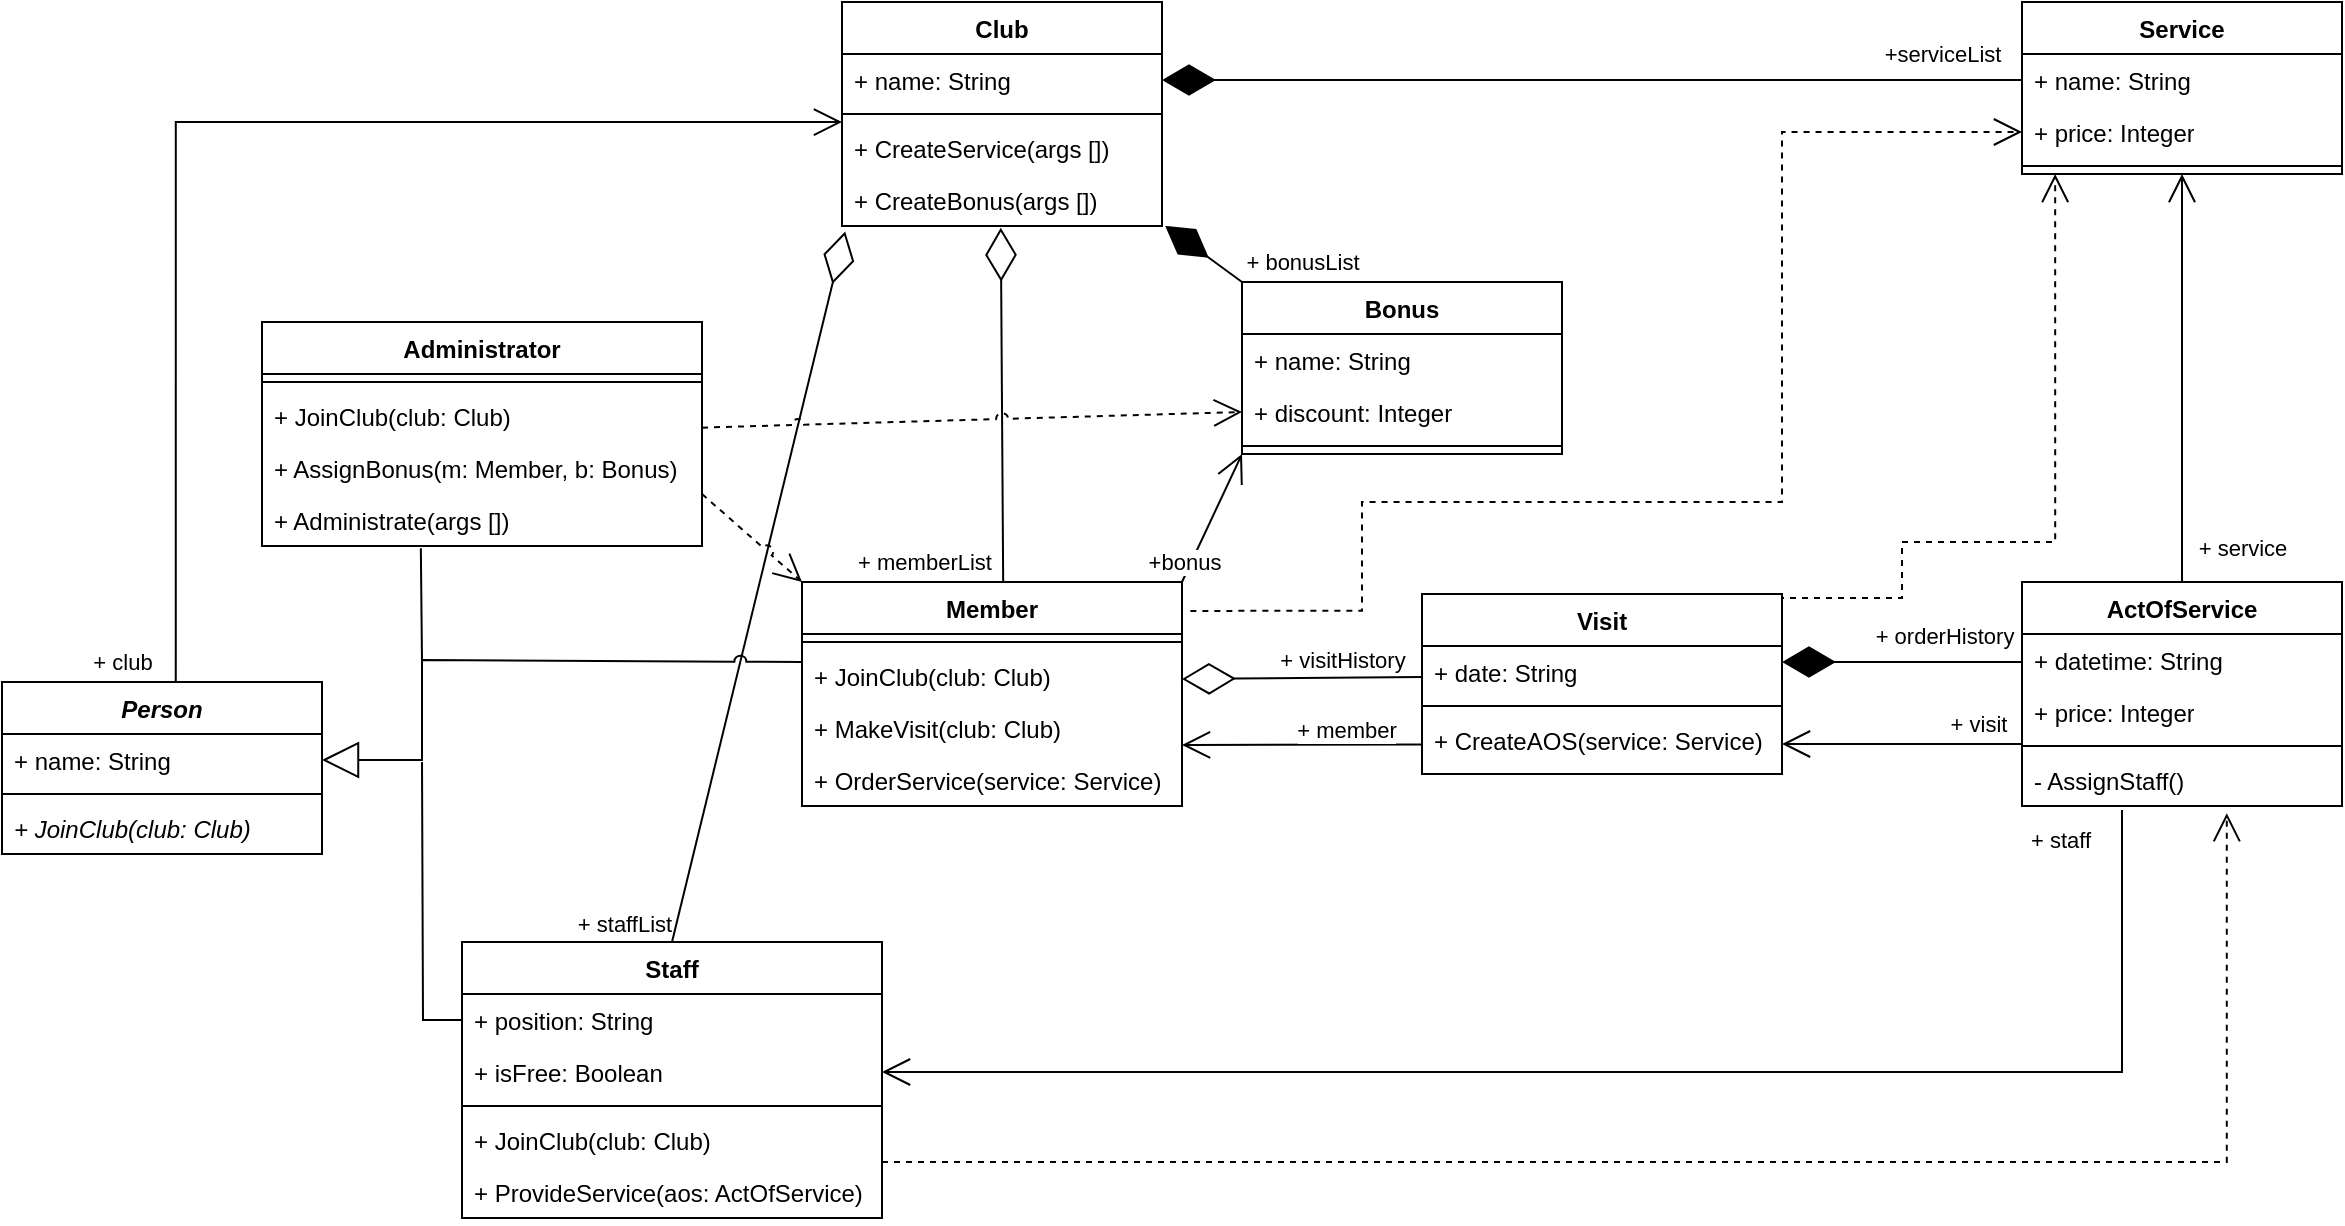 <mxfile version="24.8.4" pages="3">
  <diagram name="Диаграмма классов" id="9R0pFA_rHagokdyUQoL_">
    <mxGraphModel dx="1994" dy="617" grid="1" gridSize="10" guides="1" tooltips="1" connect="1" arrows="1" fold="1" page="1" pageScale="1" pageWidth="827" pageHeight="1169" math="0" shadow="0">
      <root>
        <mxCell id="0" />
        <mxCell id="1" parent="0" />
        <mxCell id="GPboHP2lbTyr-8-YOAkZ-1" value="Member" style="swimlane;fontStyle=1;align=center;verticalAlign=top;childLayout=stackLayout;horizontal=1;startSize=26;horizontalStack=0;resizeParent=1;resizeParentMax=0;resizeLast=0;collapsible=1;marginBottom=0;whiteSpace=wrap;html=1;" parent="1" vertex="1">
          <mxGeometry x="20" y="330" width="190" height="112" as="geometry" />
        </mxCell>
        <mxCell id="GPboHP2lbTyr-8-YOAkZ-3" value="" style="line;strokeWidth=1;fillColor=none;align=left;verticalAlign=middle;spacingTop=-1;spacingLeft=3;spacingRight=3;rotatable=0;labelPosition=right;points=[];portConstraint=eastwest;strokeColor=inherit;" parent="GPboHP2lbTyr-8-YOAkZ-1" vertex="1">
          <mxGeometry y="26" width="190" height="8" as="geometry" />
        </mxCell>
        <mxCell id="GPboHP2lbTyr-8-YOAkZ-4" value="+ JoinClub(club: Club&lt;span style=&quot;background-color: initial;&quot;&gt;)&lt;/span&gt;" style="text;strokeColor=none;fillColor=none;align=left;verticalAlign=top;spacingLeft=4;spacingRight=4;overflow=hidden;rotatable=0;points=[[0,0.5],[1,0.5]];portConstraint=eastwest;whiteSpace=wrap;html=1;" parent="GPboHP2lbTyr-8-YOAkZ-1" vertex="1">
          <mxGeometry y="34" width="190" height="26" as="geometry" />
        </mxCell>
        <mxCell id="EEQmg-H-sVEe2iOd3B1p-10" value="+ MakeVisit(club: Club&lt;span style=&quot;background-color: initial;&quot;&gt;)&lt;/span&gt;" style="text;strokeColor=none;fillColor=none;align=left;verticalAlign=top;spacingLeft=4;spacingRight=4;overflow=hidden;rotatable=0;points=[[0,0.5],[1,0.5]];portConstraint=eastwest;whiteSpace=wrap;html=1;" parent="GPboHP2lbTyr-8-YOAkZ-1" vertex="1">
          <mxGeometry y="60" width="190" height="26" as="geometry" />
        </mxCell>
        <mxCell id="wYMSdKGh9l-tJPNO8r0--2" value="+ OrderService(service: Service&lt;span style=&quot;background-color: initial;&quot;&gt;)&lt;/span&gt;" style="text;strokeColor=none;fillColor=none;align=left;verticalAlign=top;spacingLeft=4;spacingRight=4;overflow=hidden;rotatable=0;points=[[0,0.5],[1,0.5]];portConstraint=eastwest;whiteSpace=wrap;html=1;" parent="GPboHP2lbTyr-8-YOAkZ-1" vertex="1">
          <mxGeometry y="86" width="190" height="26" as="geometry" />
        </mxCell>
        <mxCell id="GPboHP2lbTyr-8-YOAkZ-5" value="Club" style="swimlane;fontStyle=1;align=center;verticalAlign=top;childLayout=stackLayout;horizontal=1;startSize=26;horizontalStack=0;resizeParent=1;resizeParentMax=0;resizeLast=0;collapsible=1;marginBottom=0;whiteSpace=wrap;html=1;" parent="1" vertex="1">
          <mxGeometry x="40" y="40" width="160" height="112" as="geometry" />
        </mxCell>
        <mxCell id="GPboHP2lbTyr-8-YOAkZ-6" value="+ name: String" style="text;strokeColor=none;fillColor=none;align=left;verticalAlign=top;spacingLeft=4;spacingRight=4;overflow=hidden;rotatable=0;points=[[0,0.5],[1,0.5]];portConstraint=eastwest;whiteSpace=wrap;html=1;" parent="GPboHP2lbTyr-8-YOAkZ-5" vertex="1">
          <mxGeometry y="26" width="160" height="26" as="geometry" />
        </mxCell>
        <mxCell id="GPboHP2lbTyr-8-YOAkZ-7" value="" style="line;strokeWidth=1;fillColor=none;align=left;verticalAlign=middle;spacingTop=-1;spacingLeft=3;spacingRight=3;rotatable=0;labelPosition=right;points=[];portConstraint=eastwest;strokeColor=inherit;" parent="GPboHP2lbTyr-8-YOAkZ-5" vertex="1">
          <mxGeometry y="52" width="160" height="8" as="geometry" />
        </mxCell>
        <mxCell id="GPboHP2lbTyr-8-YOAkZ-8" value="+ CreateService(args [])" style="text;strokeColor=none;fillColor=none;align=left;verticalAlign=top;spacingLeft=4;spacingRight=4;overflow=hidden;rotatable=0;points=[[0,0.5],[1,0.5]];portConstraint=eastwest;whiteSpace=wrap;html=1;" parent="GPboHP2lbTyr-8-YOAkZ-5" vertex="1">
          <mxGeometry y="60" width="160" height="26" as="geometry" />
        </mxCell>
        <mxCell id="EEQmg-H-sVEe2iOd3B1p-8" value="+ CreateBonus(args [])" style="text;strokeColor=none;fillColor=none;align=left;verticalAlign=top;spacingLeft=4;spacingRight=4;overflow=hidden;rotatable=0;points=[[0,0.5],[1,0.5]];portConstraint=eastwest;whiteSpace=wrap;html=1;" parent="GPboHP2lbTyr-8-YOAkZ-5" vertex="1">
          <mxGeometry y="86" width="160" height="26" as="geometry" />
        </mxCell>
        <mxCell id="GPboHP2lbTyr-8-YOAkZ-9" value="Service" style="swimlane;fontStyle=1;align=center;verticalAlign=top;childLayout=stackLayout;horizontal=1;startSize=26;horizontalStack=0;resizeParent=1;resizeParentMax=0;resizeLast=0;collapsible=1;marginBottom=0;whiteSpace=wrap;html=1;" parent="1" vertex="1">
          <mxGeometry x="630" y="40" width="160" height="86" as="geometry" />
        </mxCell>
        <mxCell id="GPboHP2lbTyr-8-YOAkZ-10" value="+ name: String" style="text;strokeColor=none;fillColor=none;align=left;verticalAlign=top;spacingLeft=4;spacingRight=4;overflow=hidden;rotatable=0;points=[[0,0.5],[1,0.5]];portConstraint=eastwest;whiteSpace=wrap;html=1;" parent="GPboHP2lbTyr-8-YOAkZ-9" vertex="1">
          <mxGeometry y="26" width="160" height="26" as="geometry" />
        </mxCell>
        <mxCell id="anZbdZe2C1OOOSChNJ_c-10" value="+ price: Integer" style="text;strokeColor=none;fillColor=none;align=left;verticalAlign=top;spacingLeft=4;spacingRight=4;overflow=hidden;rotatable=0;points=[[0,0.5],[1,0.5]];portConstraint=eastwest;whiteSpace=wrap;html=1;" parent="GPboHP2lbTyr-8-YOAkZ-9" vertex="1">
          <mxGeometry y="52" width="160" height="26" as="geometry" />
        </mxCell>
        <mxCell id="GPboHP2lbTyr-8-YOAkZ-11" value="" style="line;strokeWidth=1;fillColor=none;align=left;verticalAlign=middle;spacingTop=-1;spacingLeft=3;spacingRight=3;rotatable=0;labelPosition=right;points=[];portConstraint=eastwest;strokeColor=inherit;" parent="GPboHP2lbTyr-8-YOAkZ-9" vertex="1">
          <mxGeometry y="78" width="160" height="8" as="geometry" />
        </mxCell>
        <mxCell id="GPboHP2lbTyr-8-YOAkZ-13" value="Bonus" style="swimlane;fontStyle=1;align=center;verticalAlign=top;childLayout=stackLayout;horizontal=1;startSize=26;horizontalStack=0;resizeParent=1;resizeParentMax=0;resizeLast=0;collapsible=1;marginBottom=0;whiteSpace=wrap;html=1;" parent="1" vertex="1">
          <mxGeometry x="240" y="180" width="160" height="86" as="geometry" />
        </mxCell>
        <mxCell id="GPboHP2lbTyr-8-YOAkZ-14" value="+ name: String" style="text;strokeColor=none;fillColor=none;align=left;verticalAlign=top;spacingLeft=4;spacingRight=4;overflow=hidden;rotatable=0;points=[[0,0.5],[1,0.5]];portConstraint=eastwest;whiteSpace=wrap;html=1;" parent="GPboHP2lbTyr-8-YOAkZ-13" vertex="1">
          <mxGeometry y="26" width="160" height="26" as="geometry" />
        </mxCell>
        <mxCell id="GPboHP2lbTyr-8-YOAkZ-21" value="+ discount: Integer" style="text;strokeColor=none;fillColor=none;align=left;verticalAlign=top;spacingLeft=4;spacingRight=4;overflow=hidden;rotatable=0;points=[[0,0.5],[1,0.5]];portConstraint=eastwest;whiteSpace=wrap;html=1;" parent="GPboHP2lbTyr-8-YOAkZ-13" vertex="1">
          <mxGeometry y="52" width="160" height="26" as="geometry" />
        </mxCell>
        <mxCell id="GPboHP2lbTyr-8-YOAkZ-15" value="" style="line;strokeWidth=1;fillColor=none;align=left;verticalAlign=middle;spacingTop=-1;spacingLeft=3;spacingRight=3;rotatable=0;labelPosition=right;points=[];portConstraint=eastwest;strokeColor=inherit;" parent="GPboHP2lbTyr-8-YOAkZ-13" vertex="1">
          <mxGeometry y="78" width="160" height="8" as="geometry" />
        </mxCell>
        <mxCell id="GPboHP2lbTyr-8-YOAkZ-17" value="Visit" style="swimlane;fontStyle=1;align=center;verticalAlign=top;childLayout=stackLayout;horizontal=1;startSize=26;horizontalStack=0;resizeParent=1;resizeParentMax=0;resizeLast=0;collapsible=1;marginBottom=0;whiteSpace=wrap;html=1;" parent="1" vertex="1">
          <mxGeometry x="330" y="336" width="180" height="90" as="geometry" />
        </mxCell>
        <mxCell id="GPboHP2lbTyr-8-YOAkZ-18" value="+ date: String" style="text;strokeColor=none;fillColor=none;align=left;verticalAlign=top;spacingLeft=4;spacingRight=4;overflow=hidden;rotatable=0;points=[[0,0.5],[1,0.5]];portConstraint=eastwest;whiteSpace=wrap;html=1;" parent="GPboHP2lbTyr-8-YOAkZ-17" vertex="1">
          <mxGeometry y="26" width="180" height="26" as="geometry" />
        </mxCell>
        <mxCell id="GPboHP2lbTyr-8-YOAkZ-19" value="" style="line;strokeWidth=1;fillColor=none;align=left;verticalAlign=middle;spacingTop=-1;spacingLeft=3;spacingRight=3;rotatable=0;labelPosition=right;points=[];portConstraint=eastwest;strokeColor=inherit;" parent="GPboHP2lbTyr-8-YOAkZ-17" vertex="1">
          <mxGeometry y="52" width="180" height="8" as="geometry" />
        </mxCell>
        <mxCell id="GPboHP2lbTyr-8-YOAkZ-20" value="+ CreateAOS(service: Service)" style="text;strokeColor=none;fillColor=none;align=left;verticalAlign=top;spacingLeft=4;spacingRight=4;overflow=hidden;rotatable=0;points=[[0,0.5],[1,0.5]];portConstraint=eastwest;whiteSpace=wrap;html=1;" parent="GPboHP2lbTyr-8-YOAkZ-17" vertex="1">
          <mxGeometry y="60" width="180" height="30" as="geometry" />
        </mxCell>
        <mxCell id="GPboHP2lbTyr-8-YOAkZ-22" value="Staff" style="swimlane;fontStyle=1;align=center;verticalAlign=top;childLayout=stackLayout;horizontal=1;startSize=26;horizontalStack=0;resizeParent=1;resizeParentMax=0;resizeLast=0;collapsible=1;marginBottom=0;whiteSpace=wrap;html=1;" parent="1" vertex="1">
          <mxGeometry x="-150" y="510" width="210" height="138" as="geometry" />
        </mxCell>
        <mxCell id="GPboHP2lbTyr-8-YOAkZ-23" value="+ position: String" style="text;strokeColor=none;fillColor=none;align=left;verticalAlign=top;spacingLeft=4;spacingRight=4;overflow=hidden;rotatable=0;points=[[0,0.5],[1,0.5]];portConstraint=eastwest;whiteSpace=wrap;html=1;" parent="GPboHP2lbTyr-8-YOAkZ-22" vertex="1">
          <mxGeometry y="26" width="210" height="26" as="geometry" />
        </mxCell>
        <mxCell id="GPboHP2lbTyr-8-YOAkZ-25" value="+ isFree: Boolean" style="text;strokeColor=none;fillColor=none;align=left;verticalAlign=top;spacingLeft=4;spacingRight=4;overflow=hidden;rotatable=0;points=[[0,0.5],[1,0.5]];portConstraint=eastwest;whiteSpace=wrap;html=1;" parent="GPboHP2lbTyr-8-YOAkZ-22" vertex="1">
          <mxGeometry y="52" width="210" height="26" as="geometry" />
        </mxCell>
        <mxCell id="GPboHP2lbTyr-8-YOAkZ-24" value="" style="line;strokeWidth=1;fillColor=none;align=left;verticalAlign=middle;spacingTop=-1;spacingLeft=3;spacingRight=3;rotatable=0;labelPosition=right;points=[];portConstraint=eastwest;strokeColor=inherit;" parent="GPboHP2lbTyr-8-YOAkZ-22" vertex="1">
          <mxGeometry y="78" width="210" height="8" as="geometry" />
        </mxCell>
        <mxCell id="i7V-vdGSqdcXj_ipHPfb-1" value="+ JoinClub(club: Club&lt;span style=&quot;background-color: initial;&quot;&gt;)&lt;/span&gt;" style="text;strokeColor=none;fillColor=none;align=left;verticalAlign=top;spacingLeft=4;spacingRight=4;overflow=hidden;rotatable=0;points=[[0,0.5],[1,0.5]];portConstraint=eastwest;whiteSpace=wrap;html=1;" parent="GPboHP2lbTyr-8-YOAkZ-22" vertex="1">
          <mxGeometry y="86" width="210" height="26" as="geometry" />
        </mxCell>
        <mxCell id="ENwma4647ypsgETE-1rp-1" value="+ ProvideService(aos: ActOfService&lt;span style=&quot;background-color: initial;&quot;&gt;)&lt;/span&gt;" style="text;strokeColor=none;fillColor=none;align=left;verticalAlign=top;spacingLeft=4;spacingRight=4;overflow=hidden;rotatable=0;points=[[0,0.5],[1,0.5]];portConstraint=eastwest;whiteSpace=wrap;html=1;" parent="GPboHP2lbTyr-8-YOAkZ-22" vertex="1">
          <mxGeometry y="112" width="210" height="26" as="geometry" />
        </mxCell>
        <mxCell id="GPboHP2lbTyr-8-YOAkZ-26" value="ActOfService" style="swimlane;fontStyle=1;align=center;verticalAlign=top;childLayout=stackLayout;horizontal=1;startSize=26;horizontalStack=0;resizeParent=1;resizeParentMax=0;resizeLast=0;collapsible=1;marginBottom=0;whiteSpace=wrap;html=1;" parent="1" vertex="1">
          <mxGeometry x="630" y="330" width="160" height="112" as="geometry" />
        </mxCell>
        <mxCell id="GPboHP2lbTyr-8-YOAkZ-27" value="+ datetime: String" style="text;strokeColor=none;fillColor=none;align=left;verticalAlign=top;spacingLeft=4;spacingRight=4;overflow=hidden;rotatable=0;points=[[0,0.5],[1,0.5]];portConstraint=eastwest;whiteSpace=wrap;html=1;" parent="GPboHP2lbTyr-8-YOAkZ-26" vertex="1">
          <mxGeometry y="26" width="160" height="26" as="geometry" />
        </mxCell>
        <mxCell id="Ch8ZuoO2aM_oXt6lmBcs-1" value="+ price: Integer" style="text;strokeColor=none;fillColor=none;align=left;verticalAlign=top;spacingLeft=4;spacingRight=4;overflow=hidden;rotatable=0;points=[[0,0.5],[1,0.5]];portConstraint=eastwest;whiteSpace=wrap;html=1;" parent="GPboHP2lbTyr-8-YOAkZ-26" vertex="1">
          <mxGeometry y="52" width="160" height="26" as="geometry" />
        </mxCell>
        <mxCell id="GPboHP2lbTyr-8-YOAkZ-28" value="" style="line;strokeWidth=1;fillColor=none;align=left;verticalAlign=middle;spacingTop=-1;spacingLeft=3;spacingRight=3;rotatable=0;labelPosition=right;points=[];portConstraint=eastwest;strokeColor=inherit;" parent="GPboHP2lbTyr-8-YOAkZ-26" vertex="1">
          <mxGeometry y="78" width="160" height="8" as="geometry" />
        </mxCell>
        <mxCell id="GPboHP2lbTyr-8-YOAkZ-29" value="- AssignStaff()" style="text;strokeColor=none;fillColor=none;align=left;verticalAlign=top;spacingLeft=4;spacingRight=4;overflow=hidden;rotatable=0;points=[[0,0.5],[1,0.5]];portConstraint=eastwest;whiteSpace=wrap;html=1;" parent="GPboHP2lbTyr-8-YOAkZ-26" vertex="1">
          <mxGeometry y="86" width="160" height="26" as="geometry" />
        </mxCell>
        <mxCell id="anZbdZe2C1OOOSChNJ_c-1" value="" style="endArrow=diamondThin;endFill=1;endSize=24;html=1;rounded=0;entryX=1;entryY=0.5;entryDx=0;entryDy=0;exitX=0;exitY=0.5;exitDx=0;exitDy=0;" parent="1" source="GPboHP2lbTyr-8-YOAkZ-10" target="GPboHP2lbTyr-8-YOAkZ-6" edge="1">
          <mxGeometry width="160" relative="1" as="geometry">
            <mxPoint x="330" y="190" as="sourcePoint" />
            <mxPoint x="490" y="190" as="targetPoint" />
          </mxGeometry>
        </mxCell>
        <mxCell id="PfbDEPmkfzZQk4ngDVxS-3" value="+serviceList" style="edgeLabel;html=1;align=center;verticalAlign=middle;resizable=0;points=[];" parent="anZbdZe2C1OOOSChNJ_c-1" vertex="1" connectable="0">
          <mxGeometry x="-0.75" y="2" relative="1" as="geometry">
            <mxPoint x="14" y="-15" as="offset" />
          </mxGeometry>
        </mxCell>
        <mxCell id="anZbdZe2C1OOOSChNJ_c-2" value="" style="endArrow=diamondThin;endFill=1;endSize=24;html=1;rounded=0;exitX=0;exitY=0;exitDx=0;exitDy=0;entryX=1.01;entryY=0.998;entryDx=0;entryDy=0;entryPerimeter=0;" parent="1" source="GPboHP2lbTyr-8-YOAkZ-13" target="EEQmg-H-sVEe2iOd3B1p-8" edge="1">
          <mxGeometry width="160" relative="1" as="geometry">
            <mxPoint x="330" y="290" as="sourcePoint" />
            <mxPoint x="240" y="140" as="targetPoint" />
          </mxGeometry>
        </mxCell>
        <mxCell id="PfbDEPmkfzZQk4ngDVxS-2" value="+ bonusList" style="edgeLabel;html=1;align=center;verticalAlign=middle;resizable=0;points=[];" parent="anZbdZe2C1OOOSChNJ_c-2" vertex="1" connectable="0">
          <mxGeometry x="-0.539" relative="1" as="geometry">
            <mxPoint x="39" y="-4" as="offset" />
          </mxGeometry>
        </mxCell>
        <mxCell id="anZbdZe2C1OOOSChNJ_c-5" value="" style="endArrow=diamondThin;endFill=0;endSize=24;html=1;rounded=0;exitX=0;exitY=0.5;exitDx=0;exitDy=0;entryX=1;entryY=0.231;entryDx=0;entryDy=0;entryPerimeter=0;" parent="1" edge="1">
          <mxGeometry width="160" relative="1" as="geometry">
            <mxPoint x="330" y="377.5" as="sourcePoint" />
            <mxPoint x="210" y="378.506" as="targetPoint" />
          </mxGeometry>
        </mxCell>
        <mxCell id="PfbDEPmkfzZQk4ngDVxS-6" value="+ visitHistory" style="edgeLabel;html=1;align=center;verticalAlign=middle;resizable=0;points=[];" parent="anZbdZe2C1OOOSChNJ_c-5" vertex="1" connectable="0">
          <mxGeometry x="-0.791" relative="1" as="geometry">
            <mxPoint x="-28" y="-9" as="offset" />
          </mxGeometry>
        </mxCell>
        <mxCell id="anZbdZe2C1OOOSChNJ_c-6" value="" style="endArrow=diamondThin;endFill=1;endSize=24;html=1;rounded=0;entryX=1;entryY=0.5;entryDx=0;entryDy=0;exitX=0;exitY=0.5;exitDx=0;exitDy=0;" parent="1" edge="1">
          <mxGeometry width="160" relative="1" as="geometry">
            <mxPoint x="630" y="370" as="sourcePoint" />
            <mxPoint x="510" y="370" as="targetPoint" />
          </mxGeometry>
        </mxCell>
        <mxCell id="PfbDEPmkfzZQk4ngDVxS-7" value="+ orderHistory" style="edgeLabel;html=1;align=center;verticalAlign=middle;resizable=0;points=[];" parent="anZbdZe2C1OOOSChNJ_c-6" vertex="1" connectable="0">
          <mxGeometry x="-0.54" y="-2" relative="1" as="geometry">
            <mxPoint x="-12" y="-11" as="offset" />
          </mxGeometry>
        </mxCell>
        <mxCell id="anZbdZe2C1OOOSChNJ_c-7" value="" style="endArrow=open;endFill=1;endSize=12;html=1;rounded=0;exitX=1;exitY=0;exitDx=0;exitDy=0;entryX=0;entryY=1;entryDx=0;entryDy=0;" parent="1" source="GPboHP2lbTyr-8-YOAkZ-1" target="GPboHP2lbTyr-8-YOAkZ-13" edge="1">
          <mxGeometry width="160" relative="1" as="geometry">
            <mxPoint x="480" y="190" as="sourcePoint" />
            <mxPoint x="238.88" y="293.196" as="targetPoint" />
          </mxGeometry>
        </mxCell>
        <mxCell id="pH0ACXmLVvJExBdWY9iV-2" value="+bonus" style="edgeLabel;html=1;align=center;verticalAlign=middle;resizable=0;points=[];" parent="anZbdZe2C1OOOSChNJ_c-7" vertex="1" connectable="0">
          <mxGeometry x="-0.484" y="-1" relative="1" as="geometry">
            <mxPoint x="-8" y="6" as="offset" />
          </mxGeometry>
        </mxCell>
        <mxCell id="anZbdZe2C1OOOSChNJ_c-8" value="" style="endArrow=open;endFill=1;endSize=12;html=1;rounded=0;entryX=0.5;entryY=1;entryDx=0;entryDy=0;exitX=0.5;exitY=0;exitDx=0;exitDy=0;" parent="1" source="GPboHP2lbTyr-8-YOAkZ-26" target="GPboHP2lbTyr-8-YOAkZ-9" edge="1">
          <mxGeometry width="160" relative="1" as="geometry">
            <mxPoint x="580" y="250" as="sourcePoint" />
            <mxPoint x="710" y="150.388" as="targetPoint" />
          </mxGeometry>
        </mxCell>
        <mxCell id="pH0ACXmLVvJExBdWY9iV-1" value="+ service" style="edgeLabel;html=1;align=center;verticalAlign=middle;resizable=0;points=[];" parent="anZbdZe2C1OOOSChNJ_c-8" vertex="1" connectable="0">
          <mxGeometry x="-0.821" y="-1" relative="1" as="geometry">
            <mxPoint x="29" y="1" as="offset" />
          </mxGeometry>
        </mxCell>
        <mxCell id="anZbdZe2C1OOOSChNJ_c-9" value="" style="endArrow=open;endFill=1;endSize=12;html=1;rounded=0;edgeStyle=orthogonalEdgeStyle;entryX=1;entryY=0.5;entryDx=0;entryDy=0;" parent="1" target="GPboHP2lbTyr-8-YOAkZ-25" edge="1">
          <mxGeometry width="160" relative="1" as="geometry">
            <mxPoint x="680" y="444" as="sourcePoint" />
            <mxPoint x="160" y="560" as="targetPoint" />
            <Array as="points">
              <mxPoint x="680" y="444" />
              <mxPoint x="680" y="575" />
            </Array>
          </mxGeometry>
        </mxCell>
        <mxCell id="pH0ACXmLVvJExBdWY9iV-3" value="+ staff" style="edgeLabel;html=1;align=center;verticalAlign=middle;resizable=0;points=[];" parent="anZbdZe2C1OOOSChNJ_c-9" vertex="1" connectable="0">
          <mxGeometry x="-0.925" relative="1" as="geometry">
            <mxPoint x="-31" y="-13" as="offset" />
          </mxGeometry>
        </mxCell>
        <mxCell id="HA3kNhzcuAA2cJxyz726-1" value="&lt;i&gt;Person&lt;/i&gt;" style="swimlane;fontStyle=1;align=center;verticalAlign=top;childLayout=stackLayout;horizontal=1;startSize=26;horizontalStack=0;resizeParent=1;resizeParentMax=0;resizeLast=0;collapsible=1;marginBottom=0;whiteSpace=wrap;html=1;" parent="1" vertex="1">
          <mxGeometry x="-380" y="380" width="160" height="86" as="geometry" />
        </mxCell>
        <mxCell id="HA3kNhzcuAA2cJxyz726-2" value="+ name: String" style="text;strokeColor=none;fillColor=none;align=left;verticalAlign=top;spacingLeft=4;spacingRight=4;overflow=hidden;rotatable=0;points=[[0,0.5],[1,0.5]];portConstraint=eastwest;whiteSpace=wrap;html=1;" parent="HA3kNhzcuAA2cJxyz726-1" vertex="1">
          <mxGeometry y="26" width="160" height="26" as="geometry" />
        </mxCell>
        <mxCell id="HA3kNhzcuAA2cJxyz726-13" value="" style="line;strokeWidth=1;fillColor=none;align=left;verticalAlign=middle;spacingTop=-1;spacingLeft=3;spacingRight=3;rotatable=0;labelPosition=right;points=[];portConstraint=eastwest;strokeColor=inherit;" parent="HA3kNhzcuAA2cJxyz726-1" vertex="1">
          <mxGeometry y="52" width="160" height="8" as="geometry" />
        </mxCell>
        <mxCell id="HA3kNhzcuAA2cJxyz726-4" value="&lt;i&gt;+ JoinClub(club: Club&lt;span style=&quot;background-color: initial;&quot;&gt;)&lt;/span&gt;&lt;/i&gt;" style="text;strokeColor=none;fillColor=none;align=left;verticalAlign=top;spacingLeft=4;spacingRight=4;overflow=hidden;rotatable=0;points=[[0,0.5],[1,0.5]];portConstraint=eastwest;whiteSpace=wrap;html=1;" parent="HA3kNhzcuAA2cJxyz726-1" vertex="1">
          <mxGeometry y="60" width="160" height="26" as="geometry" />
        </mxCell>
        <mxCell id="EEQmg-H-sVEe2iOd3B1p-2" value="" style="endArrow=diamondThin;endFill=0;endSize=24;html=1;rounded=0;exitX=0.5;exitY=0;exitDx=0;exitDy=0;entryX=0.01;entryY=1.106;entryDx=0;entryDy=0;entryPerimeter=0;jumpStyle=arc;" parent="1" source="GPboHP2lbTyr-8-YOAkZ-22" target="EEQmg-H-sVEe2iOd3B1p-8" edge="1">
          <mxGeometry width="160" relative="1" as="geometry">
            <mxPoint x="-160" y="420" as="sourcePoint" />
            <mxPoint y="220" as="targetPoint" />
          </mxGeometry>
        </mxCell>
        <mxCell id="PfbDEPmkfzZQk4ngDVxS-5" value="+ staffList" style="edgeLabel;html=1;align=center;verticalAlign=middle;resizable=0;points=[];" parent="EEQmg-H-sVEe2iOd3B1p-2" vertex="1" connectable="0">
          <mxGeometry x="-0.944" relative="1" as="geometry">
            <mxPoint x="-27" as="offset" />
          </mxGeometry>
        </mxCell>
        <mxCell id="EEQmg-H-sVEe2iOd3B1p-6" value="" style="endArrow=block;endSize=16;endFill=0;html=1;rounded=0;entryX=1;entryY=0.5;entryDx=0;entryDy=0;edgeStyle=orthogonalEdgeStyle;jumpStyle=arc;" parent="1" target="HA3kNhzcuAA2cJxyz726-2" edge="1">
          <mxGeometry width="160" relative="1" as="geometry">
            <mxPoint x="20" y="370" as="sourcePoint" />
            <mxPoint x="190" y="420" as="targetPoint" />
            <Array as="points">
              <mxPoint x="-170" y="369" />
              <mxPoint x="-170" y="419" />
            </Array>
          </mxGeometry>
        </mxCell>
        <mxCell id="EEQmg-H-sVEe2iOd3B1p-7" value="" style="endArrow=none;endSize=16;endFill=0;html=1;rounded=0;exitX=0;exitY=0.5;exitDx=0;exitDy=0;edgeStyle=orthogonalEdgeStyle;" parent="1" source="GPboHP2lbTyr-8-YOAkZ-23" edge="1">
          <mxGeometry width="160" relative="1" as="geometry">
            <mxPoint x="-400" y="530" as="sourcePoint" />
            <mxPoint x="-170" y="420" as="targetPoint" />
          </mxGeometry>
        </mxCell>
        <mxCell id="CkP7j7leaXPX4D-TEup--1" value="" style="endArrow=open;endSize=12;dashed=1;html=1;rounded=0;entryX=0;entryY=0.5;entryDx=0;entryDy=0;exitX=1.022;exitY=0.129;exitDx=0;exitDy=0;exitPerimeter=0;edgeStyle=orthogonalEdgeStyle;jumpStyle=arc;" parent="1" source="GPboHP2lbTyr-8-YOAkZ-1" target="anZbdZe2C1OOOSChNJ_c-10" edge="1">
          <mxGeometry width="160" relative="1" as="geometry">
            <mxPoint x="644" y="595" as="sourcePoint" />
            <mxPoint x="414" y="510" as="targetPoint" />
            <Array as="points">
              <mxPoint x="214" y="344" />
              <mxPoint x="300" y="344" />
              <mxPoint x="300" y="290" />
              <mxPoint x="510" y="290" />
              <mxPoint x="510" y="105" />
            </Array>
          </mxGeometry>
        </mxCell>
        <mxCell id="2oeXgOVVi0nJu66VPsvW-2" value="" style="endArrow=diamondThin;endFill=0;endSize=24;html=1;rounded=0;entryX=0.491;entryY=1.049;entryDx=0;entryDy=0;entryPerimeter=0;exitX=0.525;exitY=0.003;exitDx=0;exitDy=0;exitPerimeter=0;" parent="1" edge="1">
          <mxGeometry width="160" relative="1" as="geometry">
            <mxPoint x="120.59" y="330" as="sourcePoint" />
            <mxPoint x="119.4" y="152.914" as="targetPoint" />
          </mxGeometry>
        </mxCell>
        <mxCell id="PfbDEPmkfzZQk4ngDVxS-4" value="+ memberList" style="edgeLabel;html=1;align=center;verticalAlign=middle;resizable=0;points=[];" parent="2oeXgOVVi0nJu66VPsvW-2" vertex="1" connectable="0">
          <mxGeometry x="-0.671" y="-1" relative="1" as="geometry">
            <mxPoint x="-41" y="19" as="offset" />
          </mxGeometry>
        </mxCell>
        <mxCell id="7EXKGnWc6NJZDmOUesxT-1" value="" style="endArrow=open;endFill=1;endSize=12;html=1;rounded=0;entryX=0;entryY=1.308;entryDx=0;entryDy=0;entryPerimeter=0;exitX=0.543;exitY=-0.003;exitDx=0;exitDy=0;exitPerimeter=0;edgeStyle=orthogonalEdgeStyle;" parent="1" source="HA3kNhzcuAA2cJxyz726-1" target="GPboHP2lbTyr-8-YOAkZ-6" edge="1">
          <mxGeometry width="160" relative="1" as="geometry">
            <mxPoint x="-307.34" y="380" as="sourcePoint" />
            <mxPoint x="-310.0" y="205.094" as="targetPoint" />
          </mxGeometry>
        </mxCell>
        <mxCell id="7EXKGnWc6NJZDmOUesxT-2" value="+ club" style="edgeLabel;html=1;align=center;verticalAlign=middle;resizable=0;points=[];" parent="7EXKGnWc6NJZDmOUesxT-1" vertex="1" connectable="0">
          <mxGeometry x="-0.753" y="3" relative="1" as="geometry">
            <mxPoint x="-24" y="66" as="offset" />
          </mxGeometry>
        </mxCell>
        <mxCell id="aH_zjj3CdHdmyH7ugiK--1" value="" style="endArrow=open;endSize=12;html=1;rounded=0;entryX=1;entryY=0.5;entryDx=0;entryDy=0;" parent="1" source="GPboHP2lbTyr-8-YOAkZ-20" edge="1">
          <mxGeometry width="160" relative="1" as="geometry">
            <mxPoint x="326.94" y="412.1" as="sourcePoint" />
            <mxPoint x="210" y="411.5" as="targetPoint" />
          </mxGeometry>
        </mxCell>
        <mxCell id="BhBCgiMNUSlYjAgra9hD-2" value="+ member" style="edgeLabel;html=1;align=center;verticalAlign=middle;resizable=0;points=[];" parent="aH_zjj3CdHdmyH7ugiK--1" vertex="1" connectable="0">
          <mxGeometry x="-0.163" relative="1" as="geometry">
            <mxPoint x="12" y="-8" as="offset" />
          </mxGeometry>
        </mxCell>
        <mxCell id="aH_zjj3CdHdmyH7ugiK--2" value="" style="endArrow=open;endSize=12;dashed=1;html=1;rounded=0;edgeStyle=orthogonalEdgeStyle;jumpStyle=arc;" parent="1" edge="1">
          <mxGeometry width="160" relative="1" as="geometry">
            <mxPoint x="510" y="340" as="sourcePoint" />
            <mxPoint x="646.58" y="126" as="targetPoint" />
            <Array as="points">
              <mxPoint x="510" y="338" />
              <mxPoint x="570" y="338" />
              <mxPoint x="570" y="310" />
              <mxPoint x="647" y="310" />
            </Array>
          </mxGeometry>
        </mxCell>
        <mxCell id="BhBCgiMNUSlYjAgra9hD-3" value="+ visit" style="endArrow=open;endSize=12;html=1;rounded=0;entryX=1;entryY=0.5;entryDx=0;entryDy=0;" parent="1" target="GPboHP2lbTyr-8-YOAkZ-20" edge="1">
          <mxGeometry x="-0.632" y="-10" width="160" relative="1" as="geometry">
            <mxPoint x="630" y="411" as="sourcePoint" />
            <mxPoint x="520" y="410" as="targetPoint" />
            <mxPoint as="offset" />
          </mxGeometry>
        </mxCell>
        <mxCell id="9Gxh_cAGedS7gMlLdsky-1" value="" style="endArrow=open;endSize=12;dashed=1;html=1;rounded=0;edgeStyle=orthogonalEdgeStyle;entryX=0.64;entryY=1.138;entryDx=0;entryDy=0;entryPerimeter=0;" parent="1" target="GPboHP2lbTyr-8-YOAkZ-29" edge="1">
          <mxGeometry x="-0.0" width="160" relative="1" as="geometry">
            <mxPoint x="60" y="620" as="sourcePoint" />
            <mxPoint x="760" y="450" as="targetPoint" />
            <Array as="points">
              <mxPoint x="732" y="620" />
            </Array>
            <mxPoint as="offset" />
          </mxGeometry>
        </mxCell>
        <mxCell id="_4keXVCdFgjx6_CQQ-8M-5" style="rounded=0;orthogonalLoop=1;jettySize=auto;html=1;endArrow=none;endFill=0;exitX=0.361;exitY=1.045;exitDx=0;exitDy=0;exitPerimeter=0;" parent="1" source="_QbbnuBDuV8wZZyyUriw-1" edge="1">
          <mxGeometry relative="1" as="geometry">
            <mxPoint x="-170" y="370" as="targetPoint" />
          </mxGeometry>
        </mxCell>
        <mxCell id="_4keXVCdFgjx6_CQQ-8M-7" style="rounded=0;orthogonalLoop=1;jettySize=auto;html=1;entryX=0;entryY=0.5;entryDx=0;entryDy=0;dashed=1;endArrow=open;endFill=0;endSize=12;jumpStyle=arc;" parent="1" source="_4keXVCdFgjx6_CQQ-8M-1" target="GPboHP2lbTyr-8-YOAkZ-21" edge="1">
          <mxGeometry relative="1" as="geometry">
            <mxPoint x="210.0" y="243" as="targetPoint" />
          </mxGeometry>
        </mxCell>
        <mxCell id="_4keXVCdFgjx6_CQQ-8M-1" value="Administrator" style="swimlane;fontStyle=1;align=center;verticalAlign=top;childLayout=stackLayout;horizontal=1;startSize=26;horizontalStack=0;resizeParent=1;resizeParentMax=0;resizeLast=0;collapsible=1;marginBottom=0;whiteSpace=wrap;html=1;" parent="1" vertex="1">
          <mxGeometry x="-250" y="200" width="220" height="112" as="geometry" />
        </mxCell>
        <mxCell id="_4keXVCdFgjx6_CQQ-8M-3" value="" style="line;strokeWidth=1;fillColor=none;align=left;verticalAlign=middle;spacingTop=-1;spacingLeft=3;spacingRight=3;rotatable=0;labelPosition=right;points=[];portConstraint=eastwest;strokeColor=inherit;" parent="_4keXVCdFgjx6_CQQ-8M-1" vertex="1">
          <mxGeometry y="26" width="220" height="8" as="geometry" />
        </mxCell>
        <mxCell id="_4keXVCdFgjx6_CQQ-8M-6" value="+ JoinClub(club: Club&lt;span style=&quot;background-color: initial;&quot;&gt;)&lt;/span&gt;" style="text;strokeColor=none;fillColor=none;align=left;verticalAlign=top;spacingLeft=4;spacingRight=4;overflow=hidden;rotatable=0;points=[[0,0.5],[1,0.5]];portConstraint=eastwest;whiteSpace=wrap;html=1;" parent="_4keXVCdFgjx6_CQQ-8M-1" vertex="1">
          <mxGeometry y="34" width="220" height="26" as="geometry" />
        </mxCell>
        <mxCell id="wYMSdKGh9l-tJPNO8r0--3" value="+ AssignBonus(m: Member, b: Bonus&lt;span style=&quot;background-color: initial;&quot;&gt;)&lt;/span&gt;" style="text;strokeColor=none;fillColor=none;align=left;verticalAlign=top;spacingLeft=4;spacingRight=4;overflow=hidden;rotatable=0;points=[[0,0.5],[1,0.5]];portConstraint=eastwest;whiteSpace=wrap;html=1;" parent="_4keXVCdFgjx6_CQQ-8M-1" vertex="1">
          <mxGeometry y="60" width="220" height="26" as="geometry" />
        </mxCell>
        <mxCell id="_QbbnuBDuV8wZZyyUriw-1" value="+ Administrate(args [])" style="text;strokeColor=none;fillColor=none;align=left;verticalAlign=top;spacingLeft=4;spacingRight=4;overflow=hidden;rotatable=0;points=[[0,0.5],[1,0.5]];portConstraint=eastwest;whiteSpace=wrap;html=1;" vertex="1" parent="_4keXVCdFgjx6_CQQ-8M-1">
          <mxGeometry y="86" width="220" height="26" as="geometry" />
        </mxCell>
        <mxCell id="_4keXVCdFgjx6_CQQ-8M-9" style="rounded=0;orthogonalLoop=1;jettySize=auto;html=1;entryX=0;entryY=0;entryDx=0;entryDy=0;dashed=1;endArrow=open;endFill=0;endSize=12;jumpStyle=arc;" parent="1" target="GPboHP2lbTyr-8-YOAkZ-1" edge="1">
          <mxGeometry relative="1" as="geometry">
            <mxPoint x="240" y="287" as="targetPoint" />
            <mxPoint x="-30" y="286" as="sourcePoint" />
          </mxGeometry>
        </mxCell>
      </root>
    </mxGraphModel>
  </diagram>
  <diagram id="Uu84yaF7SiBh3UL0ipf0" name="Диаграмма последовательностей">
    <mxGraphModel dx="1050" dy="555" grid="1" gridSize="10" guides="1" tooltips="1" connect="1" arrows="1" fold="1" page="1" pageScale="1" pageWidth="827" pageHeight="1169" math="0" shadow="0">
      <root>
        <mxCell id="0" />
        <mxCell id="1" parent="0" />
        <mxCell id="Nn5P1-VjUoj86el8aoE7-1" value="&lt;div style=&quot;text-align: left;&quot;&gt;&lt;span style=&quot;background-color: initial;&quot;&gt;sd Member.OrderService(service: Service)&lt;/span&gt;&lt;/div&gt;" style="shape=umlFrame;whiteSpace=wrap;html=1;pointerEvents=0;width=251;height=20;" parent="1" vertex="1">
          <mxGeometry x="59" y="60" width="710" height="580" as="geometry" />
        </mxCell>
        <mxCell id="zBqI4GERUc76_MchgBii-1" value="m:Member" style="shape=umlLifeline;perimeter=lifelinePerimeter;whiteSpace=wrap;html=1;container=1;dropTarget=0;collapsible=0;recursiveResize=0;outlineConnect=0;portConstraint=eastwest;newEdgeStyle={&quot;curved&quot;:0,&quot;rounded&quot;:0};" parent="1" vertex="1">
          <mxGeometry x="142.43" y="90" width="100" height="550" as="geometry" />
        </mxCell>
        <mxCell id="zBqI4GERUc76_MchgBii-5" value="" style="html=1;points=[[0,0,0,0,5],[0,1,0,0,-5],[1,0,0,0,5],[1,1,0,0,-5]];perimeter=orthogonalPerimeter;outlineConnect=0;targetShapes=umlLifeline;portConstraint=eastwest;newEdgeStyle={&quot;curved&quot;:0,&quot;rounded&quot;:0};" parent="1" vertex="1">
          <mxGeometry x="187.43" y="166" width="10" height="444" as="geometry" />
        </mxCell>
        <mxCell id="zBqI4GERUc76_MchgBii-6" value="&lt;div style=&quot;text-align: left;&quot;&gt;OrderService(service: Service&lt;span style=&quot;font-size: 12px; text-wrap: wrap; background-color: rgb(251, 251, 251);&quot;&gt;)&lt;/span&gt;&lt;/div&gt;" style="html=1;verticalAlign=bottom;endArrow=block;rounded=0;entryX=0;entryY=0;entryDx=0;entryDy=5;exitX=0.001;exitY=0.181;exitDx=0;exitDy=0;exitPerimeter=0;edgeStyle=orthogonalEdgeStyle;" parent="1" source="Nn5P1-VjUoj86el8aoE7-1" edge="1">
          <mxGeometry x="-0.067" y="11" relative="1" as="geometry">
            <mxPoint x="62.43" y="164.6" as="sourcePoint" />
            <Array as="points">
              <mxPoint x="60" y="166" />
            </Array>
            <mxPoint as="offset" />
            <mxPoint x="187.43" y="166.0" as="targetPoint" />
          </mxGeometry>
        </mxCell>
        <mxCell id="zBqI4GERUc76_MchgBii-7" value="" style="html=1;verticalAlign=bottom;endArrow=open;dashed=1;endSize=8;curved=0;rounded=0;exitX=0;exitY=1;exitDx=0;exitDy=-5;entryX=-0.003;entryY=0.954;entryDx=0;entryDy=0;entryPerimeter=0;" parent="1" edge="1">
          <mxGeometry relative="1" as="geometry">
            <mxPoint x="60.0" y="609.7" as="targetPoint" />
            <mxPoint x="187.43" y="610.0" as="sourcePoint" />
          </mxGeometry>
        </mxCell>
        <mxCell id="zuZBIdYk55FiT_qQVJVo-1" value="v:Visit" style="shape=umlLifeline;perimeter=lifelinePerimeter;whiteSpace=wrap;html=1;container=1;dropTarget=0;collapsible=0;recursiveResize=0;outlineConnect=0;portConstraint=eastwest;newEdgeStyle={&quot;curved&quot;:0,&quot;rounded&quot;:0};" parent="1" vertex="1">
          <mxGeometry x="312.43" y="90" width="100" height="550" as="geometry" />
        </mxCell>
        <mxCell id="9tejhx8fXGUxoE9mpUAl-3" value="" style="html=1;points=[[0,0,0,0,5],[0,1,0,0,-5],[1,0,0,0,5],[1,1,0,0,-5]];perimeter=orthogonalPerimeter;outlineConnect=0;targetShapes=umlLifeline;portConstraint=eastwest;newEdgeStyle={&quot;curved&quot;:0,&quot;rounded&quot;:0};" parent="zuZBIdYk55FiT_qQVJVo-1" vertex="1">
          <mxGeometry x="45" y="110" width="10" height="390" as="geometry" />
        </mxCell>
        <mxCell id="9tejhx8fXGUxoE9mpUAl-1" value="aos:ActOfService" style="shape=umlLifeline;perimeter=lifelinePerimeter;whiteSpace=wrap;html=1;container=1;dropTarget=0;collapsible=0;recursiveResize=0;outlineConnect=0;portConstraint=eastwest;newEdgeStyle={&quot;curved&quot;:0,&quot;rounded&quot;:0};" parent="1" vertex="1">
          <mxGeometry x="465.43" y="206" width="100" height="434" as="geometry" />
        </mxCell>
        <mxCell id="9tejhx8fXGUxoE9mpUAl-6" value="" style="html=1;points=[[0,0,0,0,5],[0,1,0,0,-5],[1,0,0,0,5],[1,1,0,0,-5]];perimeter=orthogonalPerimeter;outlineConnect=0;targetShapes=umlLifeline;portConstraint=eastwest;newEdgeStyle={&quot;curved&quot;:0,&quot;rounded&quot;:0};" parent="9tejhx8fXGUxoE9mpUAl-1" vertex="1">
          <mxGeometry x="45" y="40" width="10" height="330" as="geometry" />
        </mxCell>
        <mxCell id="9tejhx8fXGUxoE9mpUAl-11" value="price = price * (1- bonus)" style="html=1;verticalAlign=bottom;endArrow=block;curved=0;rounded=0;" parent="9tejhx8fXGUxoE9mpUAl-1" edge="1">
          <mxGeometry x="0.333" y="-22" width="80" relative="1" as="geometry">
            <mxPoint x="55" y="80" as="sourcePoint" />
            <mxPoint x="55" y="100" as="targetPoint" />
            <Array as="points">
              <mxPoint x="87" y="80" />
              <mxPoint x="87" y="90" />
              <mxPoint x="87" y="100" />
            </Array>
            <mxPoint x="22" y="22" as="offset" />
          </mxGeometry>
        </mxCell>
        <mxCell id="LcAY8L-hlu0PN--Xb4eQ-3" value="" style="html=1;points=[[0,0,0,0,5],[0,1,0,0,-5],[1,0,0,0,5],[1,1,0,0,-5]];perimeter=orthogonalPerimeter;outlineConnect=0;targetShapes=umlLifeline;portConstraint=eastwest;newEdgeStyle={&quot;curved&quot;:0,&quot;rounded&quot;:0};" parent="9tejhx8fXGUxoE9mpUAl-1" vertex="1">
          <mxGeometry x="50" y="160" width="10" height="170" as="geometry" />
        </mxCell>
        <mxCell id="LcAY8L-hlu0PN--Xb4eQ-4" value="AssignStaff()" style="html=1;verticalAlign=bottom;endArrow=block;curved=0;rounded=0;" parent="9tejhx8fXGUxoE9mpUAl-1" edge="1">
          <mxGeometry x="0.317" y="-40" width="80" relative="1" as="geometry">
            <mxPoint x="55.0" y="140.0" as="sourcePoint" />
            <mxPoint x="60.0" y="160.0" as="targetPoint" />
            <Array as="points">
              <mxPoint x="87" y="140" />
              <mxPoint x="87" y="160" />
            </Array>
            <mxPoint x="40" y="40" as="offset" />
          </mxGeometry>
        </mxCell>
        <mxCell id="9tejhx8fXGUxoE9mpUAl-2" value="s:Staff" style="shape=umlLifeline;perimeter=lifelinePerimeter;whiteSpace=wrap;html=1;container=1;dropTarget=0;collapsible=0;recursiveResize=0;outlineConnect=0;portConstraint=eastwest;newEdgeStyle={&quot;curved&quot;:0,&quot;rounded&quot;:0};" parent="1" vertex="1">
          <mxGeometry x="632.43" y="90" width="100" height="550" as="geometry" />
        </mxCell>
        <mxCell id="9tejhx8fXGUxoE9mpUAl-13" value="" style="html=1;points=[[0,0,0,0,5],[0,1,0,0,-5],[1,0,0,0,5],[1,1,0,0,-5]];perimeter=orthogonalPerimeter;outlineConnect=0;targetShapes=umlLifeline;portConstraint=eastwest;newEdgeStyle={&quot;curved&quot;:0,&quot;rounded&quot;:0};" parent="9tejhx8fXGUxoE9mpUAl-2" vertex="1">
          <mxGeometry x="45" y="377" width="10" height="40" as="geometry" />
        </mxCell>
        <mxCell id="9tejhx8fXGUxoE9mpUAl-4" value="&lt;div style=&quot;text-align: left;&quot;&gt;CreateAOS(service: Service&lt;span style=&quot;font-size: 12px; text-wrap: wrap; background-color: rgb(251, 251, 251);&quot;&gt;)&lt;/span&gt;&lt;/div&gt;" style="html=1;verticalAlign=bottom;endArrow=block;curved=0;rounded=0;" parent="1" edge="1">
          <mxGeometry width="80" relative="1" as="geometry">
            <mxPoint x="196.43" y="200" as="sourcePoint" />
            <mxPoint x="360.93" y="200" as="targetPoint" />
          </mxGeometry>
        </mxCell>
        <mxCell id="9tejhx8fXGUxoE9mpUAl-5" value="new(&lt;div&gt;visit: Visit,&lt;/div&gt;&lt;div&gt;&amp;nbsp;service: Service)&lt;/div&gt;" style="html=1;verticalAlign=bottom;endArrow=open;curved=0;rounded=0;dashed=1;endFill=0;" parent="1" edge="1">
          <mxGeometry width="80" relative="1" as="geometry">
            <mxPoint x="367.43" y="226" as="sourcePoint" />
            <mxPoint x="462.43" y="226" as="targetPoint" />
          </mxGeometry>
        </mxCell>
        <mxCell id="9tejhx8fXGUxoE9mpUAl-7" value="opt [bonus != 0]" style="shape=umlFrame;whiteSpace=wrap;html=1;pointerEvents=0;width=100;height=20;" parent="1" vertex="1">
          <mxGeometry x="412.43" y="266" width="230" height="60" as="geometry" />
        </mxCell>
        <mxCell id="9tejhx8fXGUxoE9mpUAl-9" value="loop [for each s in staffList]" style="shape=umlFrame;whiteSpace=wrap;html=1;pointerEvents=0;width=170;height=20;" parent="1" vertex="1">
          <mxGeometry x="412.43" y="387" width="300" height="140" as="geometry" />
        </mxCell>
        <mxCell id="9tejhx8fXGUxoE9mpUAl-12" value="break [isFree = true]" style="shape=umlFrame;whiteSpace=wrap;html=1;pointerEvents=0;width=130;height=20;" parent="1" vertex="1">
          <mxGeometry x="432.43" y="427" width="270" height="90" as="geometry" />
        </mxCell>
        <mxCell id="9tejhx8fXGUxoE9mpUAl-14" value="ProvideService(aos: ActOfService)" style="html=1;verticalAlign=bottom;endArrow=block;rounded=0;edgeStyle=orthogonalEdgeStyle;entryX=0;entryY=0;entryDx=0;entryDy=5;entryPerimeter=0;exitX=1.04;exitY=0.612;exitDx=0;exitDy=0;exitPerimeter=0;" parent="1" edge="1">
          <mxGeometry width="80" relative="1" as="geometry">
            <mxPoint x="525.83" y="467.28" as="sourcePoint" />
            <mxPoint x="677.43" y="467" as="targetPoint" />
          </mxGeometry>
        </mxCell>
        <mxCell id="LcAY8L-hlu0PN--Xb4eQ-2" value="" style="html=1;verticalAlign=bottom;endArrow=open;dashed=1;endSize=8;curved=0;rounded=0;" parent="1" edge="1">
          <mxGeometry relative="1" as="geometry">
            <mxPoint x="357.43" y="590" as="sourcePoint" />
            <mxPoint x="197.43" y="590" as="targetPoint" />
          </mxGeometry>
        </mxCell>
        <mxCell id="LcAY8L-hlu0PN--Xb4eQ-5" value="" style="html=1;verticalAlign=bottom;endArrow=open;dashed=1;endSize=8;rounded=0;edgeStyle=orthogonalEdgeStyle;" parent="1" edge="1">
          <mxGeometry relative="1" as="geometry">
            <mxPoint x="524.94" y="536" as="sourcePoint" />
            <mxPoint x="522.43" y="556" as="targetPoint" />
            <Array as="points">
              <mxPoint x="552.43" y="536" />
              <mxPoint x="552.43" y="556" />
            </Array>
          </mxGeometry>
        </mxCell>
        <mxCell id="LcAY8L-hlu0PN--Xb4eQ-6" value="" style="html=1;verticalAlign=bottom;endArrow=open;dashed=1;endSize=8;curved=0;rounded=0;entryX=1.146;entryY=0.784;entryDx=0;entryDy=0;entryPerimeter=0;" parent="1" edge="1">
          <mxGeometry relative="1" as="geometry">
            <mxPoint x="677.43" y="506.96" as="sourcePoint" />
            <mxPoint x="526.89" y="506.96" as="targetPoint" />
          </mxGeometry>
        </mxCell>
        <mxCell id="LcAY8L-hlu0PN--Xb4eQ-7" value="" style="html=1;verticalAlign=bottom;endArrow=open;dashed=1;endSize=8;curved=0;rounded=0;" parent="1" edge="1">
          <mxGeometry relative="1" as="geometry">
            <mxPoint x="510.43" y="576" as="sourcePoint" />
            <mxPoint x="367.43" y="576" as="targetPoint" />
          </mxGeometry>
        </mxCell>
        <mxCell id="d_UsGCD6Z9H_3SM3KAdA-2" value="sd CозданиеУслуги" style="shape=umlFrame;whiteSpace=wrap;html=1;pointerEvents=0;width=161;height=20;" parent="1" vertex="1">
          <mxGeometry x="59" y="680" width="711" height="340" as="geometry" />
        </mxCell>
        <mxCell id="d_UsGCD6Z9H_3SM3KAdA-11" value="c:Club" style="shape=umlLifeline;perimeter=lifelinePerimeter;whiteSpace=wrap;html=1;container=1;dropTarget=0;collapsible=0;recursiveResize=0;outlineConnect=0;portConstraint=eastwest;newEdgeStyle={&quot;curved&quot;:0,&quot;rounded&quot;:0};" parent="1" vertex="1">
          <mxGeometry x="364" y="710" width="100" height="310" as="geometry" />
        </mxCell>
        <mxCell id="d_UsGCD6Z9H_3SM3KAdA-13" value="" style="html=1;points=[[0,0,0,0,5],[0,1,0,0,-5],[1,0,0,0,5],[1,1,0,0,-5]];perimeter=orthogonalPerimeter;outlineConnect=0;targetShapes=umlLifeline;portConstraint=eastwest;newEdgeStyle={&quot;curved&quot;:0,&quot;rounded&quot;:0};" parent="d_UsGCD6Z9H_3SM3KAdA-11" vertex="1">
          <mxGeometry x="45" y="120" width="10" height="80" as="geometry" />
        </mxCell>
        <mxCell id="d_UsGCD6Z9H_3SM3KAdA-12" value="CreateServiсe(args [])" style="html=1;verticalAlign=bottom;endArrow=block;curved=0;rounded=0;" parent="1" edge="1">
          <mxGeometry width="80" relative="1" as="geometry">
            <mxPoint x="172.43" y="830" as="sourcePoint" />
            <mxPoint x="409" y="830" as="targetPoint" />
          </mxGeometry>
        </mxCell>
        <mxCell id="QkGJuYUU9Eaw29t537wm-1" value="s:Service" style="shape=umlLifeline;perimeter=lifelinePerimeter;whiteSpace=wrap;html=1;container=1;dropTarget=0;collapsible=0;recursiveResize=0;outlineConnect=0;portConstraint=eastwest;newEdgeStyle={&quot;curved&quot;:0,&quot;rounded&quot;:0};" parent="1" vertex="1">
          <mxGeometry x="580" y="830" width="100" height="190" as="geometry" />
        </mxCell>
        <mxCell id="QkGJuYUU9Eaw29t537wm-3" value="new(args [])" style="html=1;verticalAlign=bottom;endArrow=open;curved=0;rounded=0;dashed=1;endFill=0;entryX=0;entryY=0.067;entryDx=0;entryDy=0;entryPerimeter=0;" parent="1" edge="1">
          <mxGeometry x="0.005" width="80" relative="1" as="geometry">
            <mxPoint x="419" y="849.44" as="sourcePoint" />
            <mxPoint x="580" y="849.44" as="targetPoint" />
            <mxPoint as="offset" />
          </mxGeometry>
        </mxCell>
        <mxCell id="QkGJuYUU9Eaw29t537wm-4" value="" style="html=1;verticalAlign=bottom;endArrow=open;curved=0;rounded=0;dashed=1;endFill=0;exitX=0;exitY=1;exitDx=0;exitDy=-5;exitPerimeter=0;" parent="1" edge="1">
          <mxGeometry width="80" relative="1" as="geometry">
            <mxPoint x="409" y="910" as="sourcePoint" />
            <mxPoint x="172.43" y="910" as="targetPoint" />
          </mxGeometry>
        </mxCell>
        <mxCell id="QkGJuYUU9Eaw29t537wm-5" value="Administrate(args [])" style="html=1;verticalAlign=bottom;startArrow=circle;startFill=1;endArrow=open;startSize=6;endSize=8;curved=0;rounded=0;" parent="1" edge="1">
          <mxGeometry width="80" relative="1" as="geometry">
            <mxPoint x="82" y="780" as="sourcePoint" />
            <mxPoint x="162" y="780" as="targetPoint" />
          </mxGeometry>
        </mxCell>
        <mxCell id="QkGJuYUU9Eaw29t537wm-6" value="" style="html=1;verticalAlign=bottom;startArrow=circle;startFill=1;endArrow=none;startSize=6;endSize=8;curved=0;rounded=0;endFill=0;dashed=1;" parent="1" edge="1">
          <mxGeometry width="80" relative="1" as="geometry">
            <mxPoint x="82" y="970" as="sourcePoint" />
            <mxPoint x="102" y="970" as="targetPoint" />
          </mxGeometry>
        </mxCell>
        <mxCell id="QkGJuYUU9Eaw29t537wm-8" value="" style="html=1;verticalAlign=bottom;endArrow=open;curved=0;rounded=0;dashed=1;endFill=0;" parent="1" edge="1">
          <mxGeometry width="80" relative="1" as="geometry">
            <mxPoint x="160" y="970" as="sourcePoint" />
            <mxPoint x="95" y="970" as="targetPoint" />
          </mxGeometry>
        </mxCell>
        <mxCell id="QkGJuYUU9Eaw29t537wm-9" value="sd CозданиеБонуса" style="shape=umlFrame;whiteSpace=wrap;html=1;pointerEvents=0;width=161;height=20;" parent="1" vertex="1">
          <mxGeometry x="59" y="1070" width="711" height="340" as="geometry" />
        </mxCell>
        <mxCell id="QkGJuYUU9Eaw29t537wm-13" value="c:Club" style="shape=umlLifeline;perimeter=lifelinePerimeter;whiteSpace=wrap;html=1;container=1;dropTarget=0;collapsible=0;recursiveResize=0;outlineConnect=0;portConstraint=eastwest;newEdgeStyle={&quot;curved&quot;:0,&quot;rounded&quot;:0};" parent="1" vertex="1">
          <mxGeometry x="364" y="1100" width="100" height="310" as="geometry" />
        </mxCell>
        <mxCell id="QkGJuYUU9Eaw29t537wm-14" value="" style="html=1;points=[[0,0,0,0,5],[0,1,0,0,-5],[1,0,0,0,5],[1,1,0,0,-5]];perimeter=orthogonalPerimeter;outlineConnect=0;targetShapes=umlLifeline;portConstraint=eastwest;newEdgeStyle={&quot;curved&quot;:0,&quot;rounded&quot;:0};" parent="QkGJuYUU9Eaw29t537wm-13" vertex="1">
          <mxGeometry x="45" y="120" width="10" height="80" as="geometry" />
        </mxCell>
        <mxCell id="QkGJuYUU9Eaw29t537wm-15" value="CreateBonus(args [])" style="html=1;verticalAlign=bottom;endArrow=block;curved=0;rounded=0;" parent="1" edge="1">
          <mxGeometry width="80" relative="1" as="geometry">
            <mxPoint x="172.43" y="1220" as="sourcePoint" />
            <mxPoint x="409" y="1220" as="targetPoint" />
          </mxGeometry>
        </mxCell>
        <mxCell id="QkGJuYUU9Eaw29t537wm-16" value="b:Bonus" style="shape=umlLifeline;perimeter=lifelinePerimeter;whiteSpace=wrap;html=1;container=1;dropTarget=0;collapsible=0;recursiveResize=0;outlineConnect=0;portConstraint=eastwest;newEdgeStyle={&quot;curved&quot;:0,&quot;rounded&quot;:0};" parent="1" vertex="1">
          <mxGeometry x="580" y="1220" width="100" height="190" as="geometry" />
        </mxCell>
        <mxCell id="QkGJuYUU9Eaw29t537wm-17" value="new(args [])" style="html=1;verticalAlign=bottom;endArrow=open;curved=0;rounded=0;dashed=1;endFill=0;entryX=0;entryY=0.067;entryDx=0;entryDy=0;entryPerimeter=0;" parent="1" edge="1">
          <mxGeometry width="80" relative="1" as="geometry">
            <mxPoint x="419" y="1239.44" as="sourcePoint" />
            <mxPoint x="580" y="1239.44" as="targetPoint" />
          </mxGeometry>
        </mxCell>
        <mxCell id="QkGJuYUU9Eaw29t537wm-18" value="" style="html=1;verticalAlign=bottom;endArrow=open;curved=0;rounded=0;dashed=1;endFill=0;exitX=0;exitY=1;exitDx=0;exitDy=-5;exitPerimeter=0;" parent="1" edge="1">
          <mxGeometry width="80" relative="1" as="geometry">
            <mxPoint x="409" y="1300" as="sourcePoint" />
            <mxPoint x="172.43" y="1300" as="targetPoint" />
          </mxGeometry>
        </mxCell>
        <mxCell id="QkGJuYUU9Eaw29t537wm-20" value="" style="html=1;verticalAlign=bottom;startArrow=circle;startFill=1;endArrow=none;startSize=6;endSize=8;curved=0;rounded=0;endFill=0;dashed=1;" parent="1" edge="1">
          <mxGeometry width="80" relative="1" as="geometry">
            <mxPoint x="82" y="1360" as="sourcePoint" />
            <mxPoint x="102" y="1360" as="targetPoint" />
          </mxGeometry>
        </mxCell>
        <mxCell id="QkGJuYUU9Eaw29t537wm-21" value="" style="html=1;verticalAlign=bottom;endArrow=open;curved=0;rounded=0;dashed=1;endFill=0;" parent="1" edge="1">
          <mxGeometry width="80" relative="1" as="geometry">
            <mxPoint x="160" y="1360" as="sourcePoint" />
            <mxPoint x="95" y="1360" as="targetPoint" />
          </mxGeometry>
        </mxCell>
        <mxCell id="Mbmm-J63RhQ-B_TLj6kd-3" value="a:Administrator" style="shape=umlLifeline;perimeter=lifelinePerimeter;whiteSpace=wrap;html=1;container=1;dropTarget=0;collapsible=0;recursiveResize=0;outlineConnect=0;portConstraint=eastwest;newEdgeStyle={&quot;curved&quot;:0,&quot;rounded&quot;:0};" parent="1" vertex="1">
          <mxGeometry x="120" y="710" width="100" height="310" as="geometry" />
        </mxCell>
        <mxCell id="Mbmm-J63RhQ-B_TLj6kd-4" value="" style="html=1;points=[[0,0,0,0,5],[0,1,0,0,-5],[1,0,0,0,5],[1,1,0,0,-5]];perimeter=orthogonalPerimeter;outlineConnect=0;targetShapes=umlLifeline;portConstraint=eastwest;newEdgeStyle={&quot;curved&quot;:0,&quot;rounded&quot;:0};" parent="Mbmm-J63RhQ-B_TLj6kd-3" vertex="1">
          <mxGeometry x="45" y="70" width="10" height="190" as="geometry" />
        </mxCell>
        <mxCell id="EOiVDlzPM_iLjTpI2Wf3-1" value="a:Administrator" style="shape=umlLifeline;perimeter=lifelinePerimeter;whiteSpace=wrap;html=1;container=1;dropTarget=0;collapsible=0;recursiveResize=0;outlineConnect=0;portConstraint=eastwest;newEdgeStyle={&quot;curved&quot;:0,&quot;rounded&quot;:0};" parent="1" vertex="1">
          <mxGeometry x="117" y="1100" width="100" height="310" as="geometry" />
        </mxCell>
        <mxCell id="EOiVDlzPM_iLjTpI2Wf3-2" value="" style="html=1;points=[[0,0,0,0,5],[0,1,0,0,-5],[1,0,0,0,5],[1,1,0,0,-5]];perimeter=orthogonalPerimeter;outlineConnect=0;targetShapes=umlLifeline;portConstraint=eastwest;newEdgeStyle={&quot;curved&quot;:0,&quot;rounded&quot;:0};" parent="EOiVDlzPM_iLjTpI2Wf3-1" vertex="1">
          <mxGeometry x="45" y="70" width="10" height="190" as="geometry" />
        </mxCell>
        <mxCell id="QkGJuYUU9Eaw29t537wm-19" value="Administrate(args [])" style="html=1;verticalAlign=bottom;startArrow=circle;startFill=1;endArrow=open;startSize=6;endSize=8;curved=0;rounded=0;" parent="1" edge="1">
          <mxGeometry width="80" relative="1" as="geometry">
            <mxPoint x="82" y="1170" as="sourcePoint" />
            <mxPoint x="162" y="1170" as="targetPoint" />
          </mxGeometry>
        </mxCell>
        <mxCell id="UwEYUjgk4AJ5s95oTWXf-1" value="serviceList.Add(service)" style="html=1;verticalAlign=bottom;endArrow=block;curved=0;rounded=0;" parent="1" edge="1">
          <mxGeometry x="0.238" y="-38" width="80" relative="1" as="geometry">
            <mxPoint x="420.0" y="880" as="sourcePoint" />
            <mxPoint x="420.0" y="900" as="targetPoint" />
            <Array as="points">
              <mxPoint x="452.0" y="880" />
              <mxPoint x="452.0" y="890" />
              <mxPoint x="452.0" y="900" />
            </Array>
            <mxPoint x="38" y="38" as="offset" />
          </mxGeometry>
        </mxCell>
        <mxCell id="UwEYUjgk4AJ5s95oTWXf-2" value="bonusList.Add(bonus)" style="html=1;verticalAlign=bottom;endArrow=block;curved=0;rounded=0;" parent="1" edge="1">
          <mxGeometry x="0.238" y="-38" width="80" relative="1" as="geometry">
            <mxPoint x="419.0" y="1270" as="sourcePoint" />
            <mxPoint x="419.0" y="1290" as="targetPoint" />
            <Array as="points">
              <mxPoint x="451.0" y="1270" />
              <mxPoint x="451.0" y="1280" />
              <mxPoint x="451.0" y="1290" />
            </Array>
            <mxPoint x="38" y="38" as="offset" />
          </mxGeometry>
        </mxCell>
      </root>
    </mxGraphModel>
  </diagram>
  <diagram id="Q0iZjqSCz9K_wN_85LVR" name="Диаграмма объектов">
    <mxGraphModel dx="1050" dy="555" grid="1" gridSize="10" guides="1" tooltips="1" connect="1" arrows="1" fold="1" page="1" pageScale="1" pageWidth="827" pageHeight="1169" math="0" shadow="0">
      <root>
        <mxCell id="0" />
        <mxCell id="1" parent="0" />
        <mxCell id="PwLJ5XZk6Yqh-ydyuGPF-1" value="club: Club" style="swimlane;fontStyle=0;childLayout=stackLayout;horizontal=1;startSize=26;fillColor=none;horizontalStack=0;resizeParent=1;resizeParentMax=0;resizeLast=0;collapsible=1;marginBottom=0;whiteSpace=wrap;html=1;" parent="1" vertex="1">
          <mxGeometry x="344" y="50" width="140" height="52" as="geometry" />
        </mxCell>
        <mxCell id="PwLJ5XZk6Yqh-ydyuGPF-2" value="name = &quot;Клуб&quot;" style="text;strokeColor=none;fillColor=none;align=left;verticalAlign=top;spacingLeft=4;spacingRight=4;overflow=hidden;rotatable=0;points=[[0,0.5],[1,0.5]];portConstraint=eastwest;whiteSpace=wrap;html=1;" parent="PwLJ5XZk6Yqh-ydyuGPF-1" vertex="1">
          <mxGeometry y="26" width="140" height="26" as="geometry" />
        </mxCell>
        <mxCell id="PwLJ5XZk6Yqh-ydyuGPF-5" value="staff: Staff" style="swimlane;fontStyle=0;childLayout=stackLayout;horizontal=1;startSize=26;fillColor=none;horizontalStack=0;resizeParent=1;resizeParentMax=0;resizeLast=0;collapsible=1;marginBottom=0;whiteSpace=wrap;html=1;" parent="1" vertex="1">
          <mxGeometry x="20" y="250" width="140" height="78" as="geometry" />
        </mxCell>
        <mxCell id="PwLJ5XZk6Yqh-ydyuGPF-6" value="name = &quot;Персонал&quot;" style="text;strokeColor=none;fillColor=none;align=left;verticalAlign=top;spacingLeft=4;spacingRight=4;overflow=hidden;rotatable=0;points=[[0,0.5],[1,0.5]];portConstraint=eastwest;whiteSpace=wrap;html=1;" parent="PwLJ5XZk6Yqh-ydyuGPF-5" vertex="1">
          <mxGeometry y="26" width="140" height="26" as="geometry" />
        </mxCell>
        <mxCell id="PwLJ5XZk6Yqh-ydyuGPF-9" value="position = &quot;тренер&quot;" style="text;strokeColor=none;fillColor=none;align=left;verticalAlign=top;spacingLeft=4;spacingRight=4;overflow=hidden;rotatable=0;points=[[0,0.5],[1,0.5]];portConstraint=eastwest;whiteSpace=wrap;html=1;" parent="PwLJ5XZk6Yqh-ydyuGPF-5" vertex="1">
          <mxGeometry y="52" width="140" height="26" as="geometry" />
        </mxCell>
        <mxCell id="PwLJ5XZk6Yqh-ydyuGPF-7" value="service: Service" style="swimlane;fontStyle=0;childLayout=stackLayout;horizontal=1;startSize=26;fillColor=none;horizontalStack=0;resizeParent=1;resizeParentMax=0;resizeLast=0;collapsible=1;marginBottom=0;whiteSpace=wrap;html=1;" parent="1" vertex="1">
          <mxGeometry x="670" y="250" width="140" height="78" as="geometry" />
        </mxCell>
        <mxCell id="PwLJ5XZk6Yqh-ydyuGPF-8" value="name = &quot;Услуга&quot;" style="text;strokeColor=none;fillColor=none;align=left;verticalAlign=top;spacingLeft=4;spacingRight=4;overflow=hidden;rotatable=0;points=[[0,0.5],[1,0.5]];portConstraint=eastwest;whiteSpace=wrap;html=1;" parent="PwLJ5XZk6Yqh-ydyuGPF-7" vertex="1">
          <mxGeometry y="26" width="140" height="26" as="geometry" />
        </mxCell>
        <mxCell id="PwLJ5XZk6Yqh-ydyuGPF-13" value="price = 1000" style="text;strokeColor=none;fillColor=none;align=left;verticalAlign=top;spacingLeft=4;spacingRight=4;overflow=hidden;rotatable=0;points=[[0,0.5],[1,0.5]];portConstraint=eastwest;whiteSpace=wrap;html=1;" parent="PwLJ5XZk6Yqh-ydyuGPF-7" vertex="1">
          <mxGeometry y="52" width="140" height="26" as="geometry" />
        </mxCell>
        <mxCell id="PwLJ5XZk6Yqh-ydyuGPF-11" value="member: Member" style="swimlane;fontStyle=0;childLayout=stackLayout;horizontal=1;startSize=26;fillColor=none;horizontalStack=0;resizeParent=1;resizeParentMax=0;resizeLast=0;collapsible=1;marginBottom=0;whiteSpace=wrap;html=1;" parent="1" vertex="1">
          <mxGeometry x="221" y="260" width="140" height="52" as="geometry" />
        </mxCell>
        <mxCell id="PwLJ5XZk6Yqh-ydyuGPF-12" value="name = &quot;Участник&quot;" style="text;strokeColor=none;fillColor=none;align=left;verticalAlign=top;spacingLeft=4;spacingRight=4;overflow=hidden;rotatable=0;points=[[0,0.5],[1,0.5]];portConstraint=eastwest;whiteSpace=wrap;html=1;" parent="PwLJ5XZk6Yqh-ydyuGPF-11" vertex="1">
          <mxGeometry y="26" width="140" height="26" as="geometry" />
        </mxCell>
        <mxCell id="PwLJ5XZk6Yqh-ydyuGPF-16" value="visit: Visit" style="swimlane;fontStyle=0;childLayout=stackLayout;horizontal=1;startSize=26;fillColor=none;horizontalStack=0;resizeParent=1;resizeParentMax=0;resizeLast=0;collapsible=1;marginBottom=0;whiteSpace=wrap;html=1;" parent="1" vertex="1">
          <mxGeometry x="221" y="397" width="140" height="52" as="geometry" />
        </mxCell>
        <mxCell id="PwLJ5XZk6Yqh-ydyuGPF-17" value="date = &quot;01.1.2&quot;" style="text;strokeColor=none;fillColor=none;align=left;verticalAlign=top;spacingLeft=4;spacingRight=4;overflow=hidden;rotatable=0;points=[[0,0.5],[1,0.5]];portConstraint=eastwest;whiteSpace=wrap;html=1;" parent="PwLJ5XZk6Yqh-ydyuGPF-16" vertex="1">
          <mxGeometry y="26" width="140" height="26" as="geometry" />
        </mxCell>
        <mxCell id="PwLJ5XZk6Yqh-ydyuGPF-18" value="aos: ActOfService" style="swimlane;fontStyle=0;childLayout=stackLayout;horizontal=1;startSize=26;fillColor=none;horizontalStack=0;resizeParent=1;resizeParentMax=0;resizeLast=0;collapsible=1;marginBottom=0;whiteSpace=wrap;html=1;" parent="1" vertex="1">
          <mxGeometry x="201" y="537" width="180" height="78" as="geometry" />
        </mxCell>
        <mxCell id="PwLJ5XZk6Yqh-ydyuGPF-19" value="datetime = &quot;01.1.2 12:00&quot;" style="text;strokeColor=none;fillColor=none;align=left;verticalAlign=top;spacingLeft=4;spacingRight=4;overflow=hidden;rotatable=0;points=[[0,0.5],[1,0.5]];portConstraint=eastwest;whiteSpace=wrap;html=1;" parent="PwLJ5XZk6Yqh-ydyuGPF-18" vertex="1">
          <mxGeometry y="26" width="180" height="26" as="geometry" />
        </mxCell>
        <mxCell id="tEczva2VEj28c6mPTlpH-1" value="price = 800" style="text;strokeColor=none;fillColor=none;align=left;verticalAlign=top;spacingLeft=4;spacingRight=4;overflow=hidden;rotatable=0;points=[[0,0.5],[1,0.5]];portConstraint=eastwest;whiteSpace=wrap;html=1;" parent="PwLJ5XZk6Yqh-ydyuGPF-18" vertex="1">
          <mxGeometry y="52" width="180" height="26" as="geometry" />
        </mxCell>
        <mxCell id="PwLJ5XZk6Yqh-ydyuGPF-21" value="" style="endArrow=diamondThin;endFill=0;endSize=24;html=1;rounded=0;exitX=0.5;exitY=0;exitDx=0;exitDy=0;entryX=0.5;entryY=1.192;entryDx=0;entryDy=0;entryPerimeter=0;" parent="1" source="PwLJ5XZk6Yqh-ydyuGPF-16" target="PwLJ5XZk6Yqh-ydyuGPF-12" edge="1">
          <mxGeometry width="160" relative="1" as="geometry">
            <mxPoint x="-39" y="467" as="sourcePoint" />
            <mxPoint x="291" y="357" as="targetPoint" />
          </mxGeometry>
        </mxCell>
        <mxCell id="PwLJ5XZk6Yqh-ydyuGPF-24" value="" style="endArrow=diamondThin;endFill=1;endSize=24;html=1;rounded=0;edgeStyle=orthogonalEdgeStyle;entryX=0.5;entryY=1;entryDx=0;entryDy=0;exitX=0.5;exitY=0;exitDx=0;exitDy=0;" parent="1" source="PwLJ5XZk6Yqh-ydyuGPF-18" target="PwLJ5XZk6Yqh-ydyuGPF-16" edge="1">
          <mxGeometry width="160" relative="1" as="geometry">
            <mxPoint x="211" y="487" as="sourcePoint" />
            <mxPoint x="371" y="487" as="targetPoint" />
          </mxGeometry>
        </mxCell>
        <mxCell id="PwLJ5XZk6Yqh-ydyuGPF-29" value="bonus: Bonus" style="swimlane;fontStyle=0;childLayout=stackLayout;horizontal=1;startSize=26;fillColor=none;horizontalStack=0;resizeParent=1;resizeParentMax=0;resizeLast=0;collapsible=1;marginBottom=0;whiteSpace=wrap;html=1;" parent="1" vertex="1">
          <mxGeometry x="460" y="250" width="140" height="78" as="geometry" />
        </mxCell>
        <mxCell id="PwLJ5XZk6Yqh-ydyuGPF-30" value="name = &quot;Бонус&quot;" style="text;strokeColor=none;fillColor=none;align=left;verticalAlign=top;spacingLeft=4;spacingRight=4;overflow=hidden;rotatable=0;points=[[0,0.5],[1,0.5]];portConstraint=eastwest;whiteSpace=wrap;html=1;" parent="PwLJ5XZk6Yqh-ydyuGPF-29" vertex="1">
          <mxGeometry y="26" width="140" height="26" as="geometry" />
        </mxCell>
        <mxCell id="PwLJ5XZk6Yqh-ydyuGPF-31" value="discount = 0.2" style="text;strokeColor=none;fillColor=none;align=left;verticalAlign=top;spacingLeft=4;spacingRight=4;overflow=hidden;rotatable=0;points=[[0,0.5],[1,0.5]];portConstraint=eastwest;whiteSpace=wrap;html=1;" parent="PwLJ5XZk6Yqh-ydyuGPF-29" vertex="1">
          <mxGeometry y="52" width="140" height="26" as="geometry" />
        </mxCell>
        <mxCell id="plRfpiCwHUV23vzpC9Ke-2" value="" style="endArrow=open;endFill=1;endSize=12;html=1;rounded=0;edgeStyle=orthogonalEdgeStyle;entryX=0;entryY=0.538;entryDx=0;entryDy=0;entryPerimeter=0;exitX=0.993;exitY=0.154;exitDx=0;exitDy=0;exitPerimeter=0;" parent="1" source="PwLJ5XZk6Yqh-ydyuGPF-12" target="PwLJ5XZk6Yqh-ydyuGPF-30" edge="1">
          <mxGeometry width="160" relative="1" as="geometry">
            <mxPoint x="390" y="290" as="sourcePoint" />
            <mxPoint x="457" y="288.66" as="targetPoint" />
          </mxGeometry>
        </mxCell>
        <mxCell id="plRfpiCwHUV23vzpC9Ke-3" value="" style="endArrow=open;endFill=1;endSize=12;html=1;rounded=0;exitX=1;exitY=0;exitDx=0;exitDy=0;entryX=0.027;entryY=1.148;entryDx=0;entryDy=0;entryPerimeter=0;" parent="1" source="PwLJ5XZk6Yqh-ydyuGPF-18" target="PwLJ5XZk6Yqh-ydyuGPF-13" edge="1">
          <mxGeometry width="160" relative="1" as="geometry">
            <mxPoint x="440" y="550" as="sourcePoint" />
            <mxPoint x="620" y="430" as="targetPoint" />
          </mxGeometry>
        </mxCell>
        <mxCell id="plRfpiCwHUV23vzpC9Ke-5" value="" style="endArrow=open;endFill=1;endSize=12;html=1;rounded=0;exitX=0;exitY=0;exitDx=0;exitDy=0;entryX=0.46;entryY=1.148;entryDx=0;entryDy=0;entryPerimeter=0;" parent="1" source="PwLJ5XZk6Yqh-ydyuGPF-18" target="PwLJ5XZk6Yqh-ydyuGPF-9" edge="1">
          <mxGeometry width="160" relative="1" as="geometry">
            <mxPoint x="-200" y="675" as="sourcePoint" />
            <mxPoint x="94" y="470" as="targetPoint" />
          </mxGeometry>
        </mxCell>
        <mxCell id="plRfpiCwHUV23vzpC9Ke-6" value="" style="endArrow=diamondThin;endFill=0;endSize=24;html=1;rounded=0;edgeStyle=orthogonalEdgeStyle;entryX=0.116;entryY=1.038;entryDx=0;entryDy=0;entryPerimeter=0;exitX=0.5;exitY=0;exitDx=0;exitDy=0;jumpStyle=arc;" parent="1" source="PwLJ5XZk6Yqh-ydyuGPF-5" target="PwLJ5XZk6Yqh-ydyuGPF-2" edge="1">
          <mxGeometry width="160" relative="1" as="geometry">
            <mxPoint x="60" y="150" as="sourcePoint" />
            <mxPoint x="220" y="150" as="targetPoint" />
            <Array as="points">
              <mxPoint x="90" y="170" />
              <mxPoint x="360" y="170" />
            </Array>
          </mxGeometry>
        </mxCell>
        <mxCell id="plRfpiCwHUV23vzpC9Ke-7" value="" style="endArrow=diamondThin;endFill=0;endSize=24;html=1;rounded=0;edgeStyle=orthogonalEdgeStyle;exitX=0.5;exitY=0;exitDx=0;exitDy=0;entryX=0.352;entryY=1.111;entryDx=0;entryDy=0;entryPerimeter=0;" parent="1" source="PwLJ5XZk6Yqh-ydyuGPF-11" target="PwLJ5XZk6Yqh-ydyuGPF-2" edge="1">
          <mxGeometry width="160" relative="1" as="geometry">
            <mxPoint x="240" y="210" as="sourcePoint" />
            <mxPoint x="410" y="140" as="targetPoint" />
            <Array as="points">
              <mxPoint x="291" y="201" />
              <mxPoint x="393" y="201" />
            </Array>
          </mxGeometry>
        </mxCell>
        <mxCell id="plRfpiCwHUV23vzpC9Ke-8" value="" style="endArrow=diamondThin;endFill=1;endSize=24;html=1;rounded=0;edgeStyle=orthogonalEdgeStyle;exitX=0.5;exitY=0;exitDx=0;exitDy=0;entryX=0.621;entryY=1.038;entryDx=0;entryDy=0;entryPerimeter=0;" parent="1" source="PwLJ5XZk6Yqh-ydyuGPF-29" target="PwLJ5XZk6Yqh-ydyuGPF-2" edge="1">
          <mxGeometry width="160" relative="1" as="geometry">
            <mxPoint x="530" y="140" as="sourcePoint" />
            <mxPoint x="430" y="110" as="targetPoint" />
            <Array as="points">
              <mxPoint x="530" y="200" />
              <mxPoint x="431" y="200" />
            </Array>
          </mxGeometry>
        </mxCell>
        <mxCell id="plRfpiCwHUV23vzpC9Ke-9" value="" style="endArrow=diamondThin;endFill=1;endSize=24;html=1;rounded=0;edgeStyle=orthogonalEdgeStyle;entryX=0.809;entryY=1.111;entryDx=0;entryDy=0;entryPerimeter=0;exitX=0.5;exitY=0;exitDx=0;exitDy=0;" parent="1" source="PwLJ5XZk6Yqh-ydyuGPF-7" edge="1">
          <mxGeometry width="160" relative="1" as="geometry">
            <mxPoint x="730" y="220" as="sourcePoint" />
            <mxPoint x="470" y="104.886" as="targetPoint" />
            <Array as="points">
              <mxPoint x="740" y="170" />
              <mxPoint x="470" y="170" />
            </Array>
          </mxGeometry>
        </mxCell>
        <mxCell id="adURAvKPS3-V-yp9Qrfe-1" value="adm: Administrator" style="swimlane;fontStyle=0;childLayout=stackLayout;horizontal=1;startSize=26;fillColor=none;horizontalStack=0;resizeParent=1;resizeParentMax=0;resizeLast=0;collapsible=1;marginBottom=0;whiteSpace=wrap;html=1;" vertex="1" parent="1">
          <mxGeometry x="30" y="50" width="160" height="52" as="geometry" />
        </mxCell>
        <mxCell id="adURAvKPS3-V-yp9Qrfe-2" value="name = &quot;Администратор&quot;" style="text;strokeColor=none;fillColor=none;align=left;verticalAlign=top;spacingLeft=4;spacingRight=4;overflow=hidden;rotatable=0;points=[[0,0.5],[1,0.5]];portConstraint=eastwest;whiteSpace=wrap;html=1;" vertex="1" parent="adURAvKPS3-V-yp9Qrfe-1">
          <mxGeometry y="26" width="160" height="26" as="geometry" />
        </mxCell>
        <mxCell id="adURAvKPS3-V-yp9Qrfe-4" value="" style="endArrow=open;endFill=1;endSize=12;html=1;rounded=0;" edge="1" parent="1">
          <mxGeometry width="160" relative="1" as="geometry">
            <mxPoint x="190" y="60" as="sourcePoint" />
            <mxPoint x="344" y="60" as="targetPoint" />
          </mxGeometry>
        </mxCell>
        <mxCell id="adURAvKPS3-V-yp9Qrfe-5" value="" style="endArrow=open;endFill=1;endSize=12;html=1;rounded=0;edgeStyle=orthogonalEdgeStyle;exitX=0.326;exitY=-0.003;exitDx=0;exitDy=0;exitPerimeter=0;jumpStyle=arc;" edge="1" parent="1" source="PwLJ5XZk6Yqh-ydyuGPF-11">
          <mxGeometry width="160" relative="1" as="geometry">
            <mxPoint x="190" y="90" as="sourcePoint" />
            <mxPoint x="344" y="90" as="targetPoint" />
            <Array as="points">
              <mxPoint x="267" y="90" />
            </Array>
          </mxGeometry>
        </mxCell>
        <mxCell id="adURAvKPS3-V-yp9Qrfe-6" value="" style="endArrow=open;endFill=1;endSize=12;html=1;rounded=0;edgeStyle=orthogonalEdgeStyle;jumpStyle=arc;exitX=0.25;exitY=0;exitDx=0;exitDy=0;" edge="1" parent="1" source="PwLJ5XZk6Yqh-ydyuGPF-5">
          <mxGeometry width="160" relative="1" as="geometry">
            <mxPoint x="180" y="140" as="sourcePoint" />
            <mxPoint x="345.5" y="75" as="targetPoint" />
            <Array as="points">
              <mxPoint x="55" y="140" />
              <mxPoint x="230" y="140" />
              <mxPoint x="230" y="75" />
            </Array>
          </mxGeometry>
        </mxCell>
      </root>
    </mxGraphModel>
  </diagram>
</mxfile>

